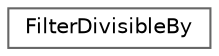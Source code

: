 digraph "Graphical Class Hierarchy"
{
 // INTERACTIVE_SVG=YES
 // LATEX_PDF_SIZE
  bgcolor="transparent";
  edge [fontname=Helvetica,fontsize=10,labelfontname=Helvetica,labelfontsize=10];
  node [fontname=Helvetica,fontsize=10,shape=box,height=0.2,width=0.4];
  rankdir="LR";
  Node0 [id="Node000000",label="FilterDivisibleBy",height=0.2,width=0.4,color="grey40", fillcolor="white", style="filled",URL="$db/d70/class_filter_divisible_by.html",tooltip="The implementation of the \"divisibleby\" filter."];
}
